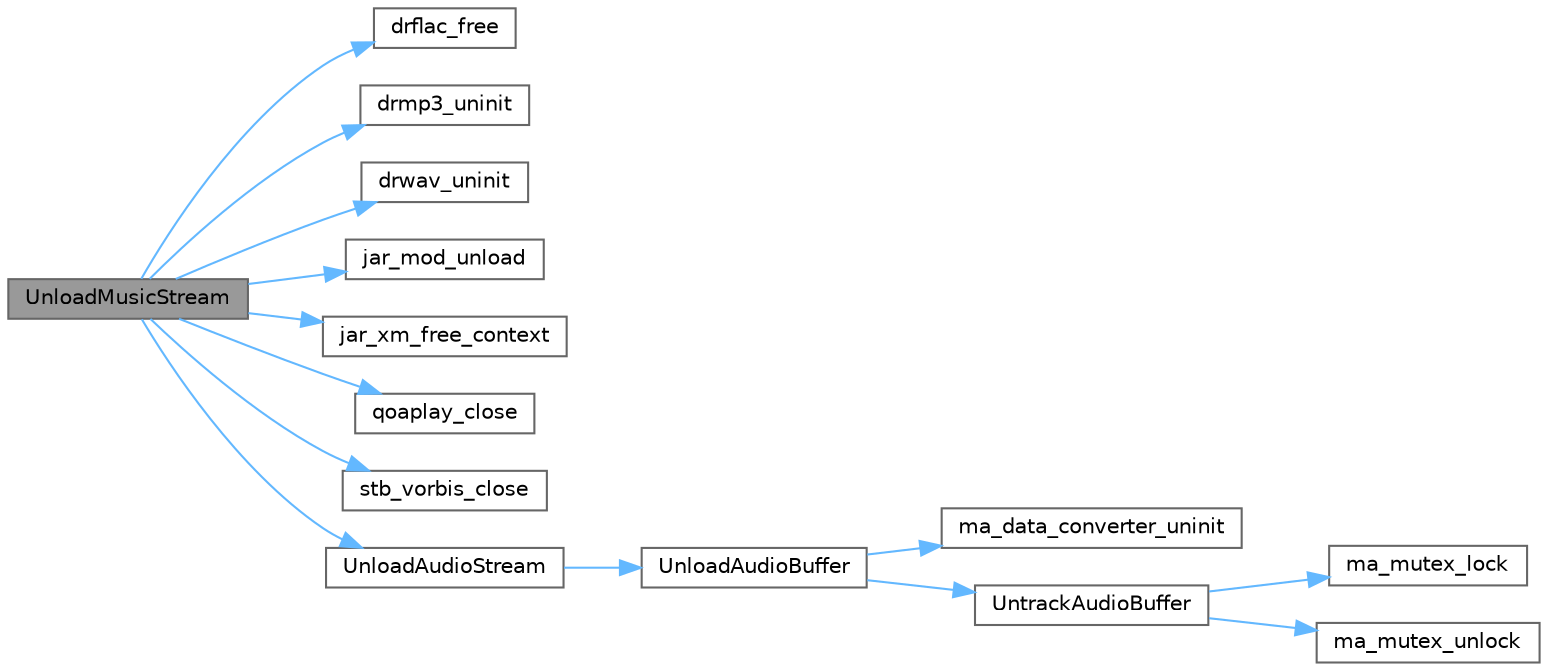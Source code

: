 digraph "UnloadMusicStream"
{
 // LATEX_PDF_SIZE
  bgcolor="transparent";
  edge [fontname=Helvetica,fontsize=10,labelfontname=Helvetica,labelfontsize=10];
  node [fontname=Helvetica,fontsize=10,shape=box,height=0.2,width=0.4];
  rankdir="LR";
  Node1 [id="Node000001",label="UnloadMusicStream",height=0.2,width=0.4,color="gray40", fillcolor="grey60", style="filled", fontcolor="black",tooltip=" "];
  Node1 -> Node2 [id="edge27_Node000001_Node000002",color="steelblue1",style="solid",tooltip=" "];
  Node2 [id="Node000002",label="drflac_free",height=0.2,width=0.4,color="grey40", fillcolor="white", style="filled",URL="$_classes_2lib_2external_2dr__flac_8h.html#a31331e0057ecd2c7e5507056d504bbd3",tooltip=" "];
  Node1 -> Node3 [id="edge28_Node000001_Node000003",color="steelblue1",style="solid",tooltip=" "];
  Node3 [id="Node000003",label="drmp3_uninit",height=0.2,width=0.4,color="grey40", fillcolor="white", style="filled",URL="$_classes_2lib_2external_2dr__mp3_8h.html#a3a9812142141572d246f3233302c17fd",tooltip=" "];
  Node1 -> Node4 [id="edge29_Node000001_Node000004",color="steelblue1",style="solid",tooltip=" "];
  Node4 [id="Node000004",label="drwav_uninit",height=0.2,width=0.4,color="grey40", fillcolor="white", style="filled",URL="$_classes_2lib_2external_2dr__wav_8h.html#acf4995813b3b22f0322863c5b4b45d24",tooltip=" "];
  Node1 -> Node5 [id="edge30_Node000001_Node000005",color="steelblue1",style="solid",tooltip=" "];
  Node5 [id="Node000005",label="jar_mod_unload",height=0.2,width=0.4,color="grey40", fillcolor="white", style="filled",URL="$_classes_2lib_2external_2jar__mod_8h.html#a7e06edfed0f65450c6ddee22b21b99f5",tooltip=" "];
  Node1 -> Node6 [id="edge31_Node000001_Node000006",color="steelblue1",style="solid",tooltip=" "];
  Node6 [id="Node000006",label="jar_xm_free_context",height=0.2,width=0.4,color="grey40", fillcolor="white", style="filled",URL="$_classes_2lib_2external_2jar__xm_8h.html#a31aa419a40dbc5d9b51d08464f466028",tooltip=" "];
  Node1 -> Node7 [id="edge32_Node000001_Node000007",color="steelblue1",style="solid",tooltip=" "];
  Node7 [id="Node000007",label="qoaplay_close",height=0.2,width=0.4,color="grey40", fillcolor="white", style="filled",URL="$_classes_2lib_2external_2qoaplay_8c.html#abffb0a8739958636a12e80769f759e29",tooltip=" "];
  Node1 -> Node8 [id="edge33_Node000001_Node000008",color="steelblue1",style="solid",tooltip=" "];
  Node8 [id="Node000008",label="stb_vorbis_close",height=0.2,width=0.4,color="grey40", fillcolor="white", style="filled",URL="$_classes_2lib_2external_2stb__vorbis_8c.html#ac4dca2244a6db648d2e6f3cbf6961e3e",tooltip=" "];
  Node1 -> Node9 [id="edge34_Node000001_Node000009",color="steelblue1",style="solid",tooltip=" "];
  Node9 [id="Node000009",label="UnloadAudioStream",height=0.2,width=0.4,color="grey40", fillcolor="white", style="filled",URL="$_classes_2lib_2raudio_8c.html#a6fdf62b25c82fd270bb2607678e2ba2f",tooltip=" "];
  Node9 -> Node10 [id="edge35_Node000009_Node000010",color="steelblue1",style="solid",tooltip=" "];
  Node10 [id="Node000010",label="UnloadAudioBuffer",height=0.2,width=0.4,color="grey40", fillcolor="white", style="filled",URL="$_classes_2lib_2raudio_8c.html#a3aa6745f2d00d2617fac0cc9e51d7b93",tooltip=" "];
  Node10 -> Node11 [id="edge36_Node000010_Node000011",color="steelblue1",style="solid",tooltip=" "];
  Node11 [id="Node000011",label="ma_data_converter_uninit",height=0.2,width=0.4,color="grey40", fillcolor="white", style="filled",URL="$_classes_2lib_2external_2miniaudio_8h.html#a3117fc1acf62fdc034438c885e80b80f",tooltip=" "];
  Node10 -> Node12 [id="edge37_Node000010_Node000012",color="steelblue1",style="solid",tooltip=" "];
  Node12 [id="Node000012",label="UntrackAudioBuffer",height=0.2,width=0.4,color="grey40", fillcolor="white", style="filled",URL="$_classes_2lib_2raudio_8c.html#aeb488225cd0ed131c1e9d603765e9df1",tooltip=" "];
  Node12 -> Node13 [id="edge38_Node000012_Node000013",color="steelblue1",style="solid",tooltip=" "];
  Node13 [id="Node000013",label="ma_mutex_lock",height=0.2,width=0.4,color="grey40", fillcolor="white", style="filled",URL="$_classes_2lib_2external_2miniaudio_8h.html#a5d8aeed0e717c641c352764709c32312",tooltip=" "];
  Node12 -> Node14 [id="edge39_Node000012_Node000014",color="steelblue1",style="solid",tooltip=" "];
  Node14 [id="Node000014",label="ma_mutex_unlock",height=0.2,width=0.4,color="grey40", fillcolor="white", style="filled",URL="$_classes_2lib_2external_2miniaudio_8h.html#a12009edd971099a6787441e140e0efef",tooltip=" "];
}
